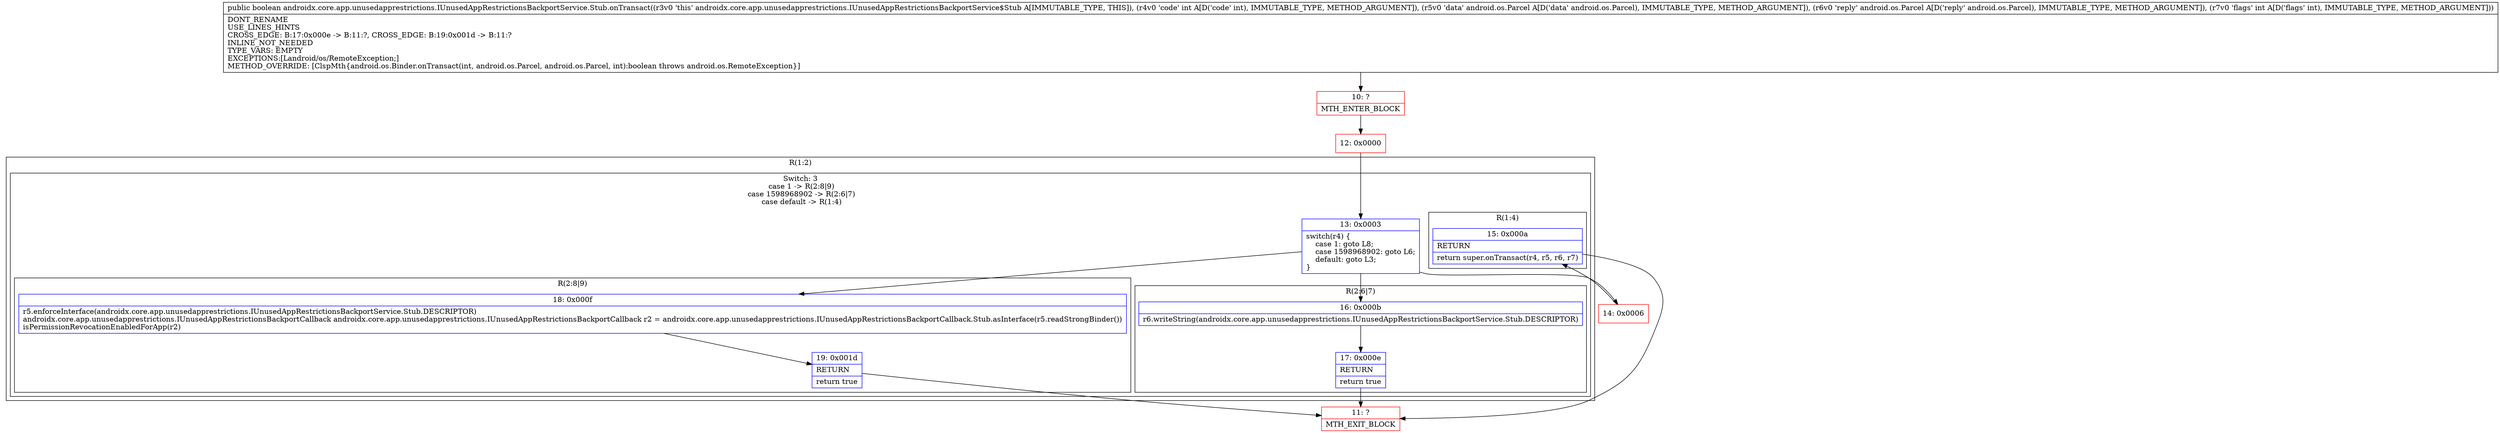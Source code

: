 digraph "CFG forandroidx.core.app.unusedapprestrictions.IUnusedAppRestrictionsBackportService.Stub.onTransact(ILandroid\/os\/Parcel;Landroid\/os\/Parcel;I)Z" {
subgraph cluster_Region_199792101 {
label = "R(1:2)";
node [shape=record,color=blue];
subgraph cluster_SwitchRegion_848544636 {
label = "Switch: 3
 case 1 -> R(2:8|9)
 case 1598968902 -> R(2:6|7)
 case default -> R(1:4)";
node [shape=record,color=blue];
Node_13 [shape=record,label="{13\:\ 0x0003|switch(r4) \{\l    case 1: goto L8;\l    case 1598968902: goto L6;\l    default: goto L3;\l\}\l}"];
subgraph cluster_Region_1899086375 {
label = "R(2:8|9)";
node [shape=record,color=blue];
Node_18 [shape=record,label="{18\:\ 0x000f|r5.enforceInterface(androidx.core.app.unusedapprestrictions.IUnusedAppRestrictionsBackportService.Stub.DESCRIPTOR)\landroidx.core.app.unusedapprestrictions.IUnusedAppRestrictionsBackportCallback androidx.core.app.unusedapprestrictions.IUnusedAppRestrictionsBackportCallback r2 = androidx.core.app.unusedapprestrictions.IUnusedAppRestrictionsBackportCallback.Stub.asInterface(r5.readStrongBinder())\lisPermissionRevocationEnabledForApp(r2)\l}"];
Node_19 [shape=record,label="{19\:\ 0x001d|RETURN\l|return true\l}"];
}
subgraph cluster_Region_1246225863 {
label = "R(2:6|7)";
node [shape=record,color=blue];
Node_16 [shape=record,label="{16\:\ 0x000b|r6.writeString(androidx.core.app.unusedapprestrictions.IUnusedAppRestrictionsBackportService.Stub.DESCRIPTOR)\l}"];
Node_17 [shape=record,label="{17\:\ 0x000e|RETURN\l|return true\l}"];
}
subgraph cluster_Region_1293542202 {
label = "R(1:4)";
node [shape=record,color=blue];
Node_15 [shape=record,label="{15\:\ 0x000a|RETURN\l|return super.onTransact(r4, r5, r6, r7)\l}"];
}
}
}
Node_10 [shape=record,color=red,label="{10\:\ ?|MTH_ENTER_BLOCK\l}"];
Node_12 [shape=record,color=red,label="{12\:\ 0x0000}"];
Node_14 [shape=record,color=red,label="{14\:\ 0x0006}"];
Node_11 [shape=record,color=red,label="{11\:\ ?|MTH_EXIT_BLOCK\l}"];
MethodNode[shape=record,label="{public boolean androidx.core.app.unusedapprestrictions.IUnusedAppRestrictionsBackportService.Stub.onTransact((r3v0 'this' androidx.core.app.unusedapprestrictions.IUnusedAppRestrictionsBackportService$Stub A[IMMUTABLE_TYPE, THIS]), (r4v0 'code' int A[D('code' int), IMMUTABLE_TYPE, METHOD_ARGUMENT]), (r5v0 'data' android.os.Parcel A[D('data' android.os.Parcel), IMMUTABLE_TYPE, METHOD_ARGUMENT]), (r6v0 'reply' android.os.Parcel A[D('reply' android.os.Parcel), IMMUTABLE_TYPE, METHOD_ARGUMENT]), (r7v0 'flags' int A[D('flags' int), IMMUTABLE_TYPE, METHOD_ARGUMENT]))  | DONT_RENAME\lUSE_LINES_HINTS\lCROSS_EDGE: B:17:0x000e \-\> B:11:?, CROSS_EDGE: B:19:0x001d \-\> B:11:?\lINLINE_NOT_NEEDED\lTYPE_VARS: EMPTY\lEXCEPTIONS:[Landroid\/os\/RemoteException;]\lMETHOD_OVERRIDE: [ClspMth\{android.os.Binder.onTransact(int, android.os.Parcel, android.os.Parcel, int):boolean throws android.os.RemoteException\}]\l}"];
MethodNode -> Node_10;Node_13 -> Node_14;
Node_13 -> Node_16;
Node_13 -> Node_18;
Node_18 -> Node_19;
Node_19 -> Node_11;
Node_16 -> Node_17;
Node_17 -> Node_11;
Node_15 -> Node_11;
Node_10 -> Node_12;
Node_12 -> Node_13;
Node_14 -> Node_15;
}

